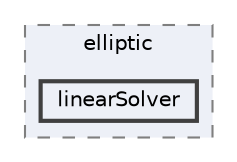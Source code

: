 digraph "solvers/elliptic/linearSolver"
{
 // LATEX_PDF_SIZE
  bgcolor="transparent";
  edge [fontname=Helvetica,fontsize=10,labelfontname=Helvetica,labelfontsize=10];
  node [fontname=Helvetica,fontsize=10,shape=box,height=0.2,width=0.4];
  compound=true
  subgraph clusterdir_37358d9914dc007bcced76f54f299790 {
    graph [ bgcolor="#edf0f7", pencolor="grey50", label="elliptic", fontname=Helvetica,fontsize=10 style="filled,dashed", URL="dir_37358d9914dc007bcced76f54f299790.html",tooltip=""]
  dir_32bbc234591d7594ba74428e7add0a77 [label="linearSolver", fillcolor="#edf0f7", color="grey25", style="filled,bold", URL="dir_32bbc234591d7594ba74428e7add0a77.html",tooltip=""];
  }
}
